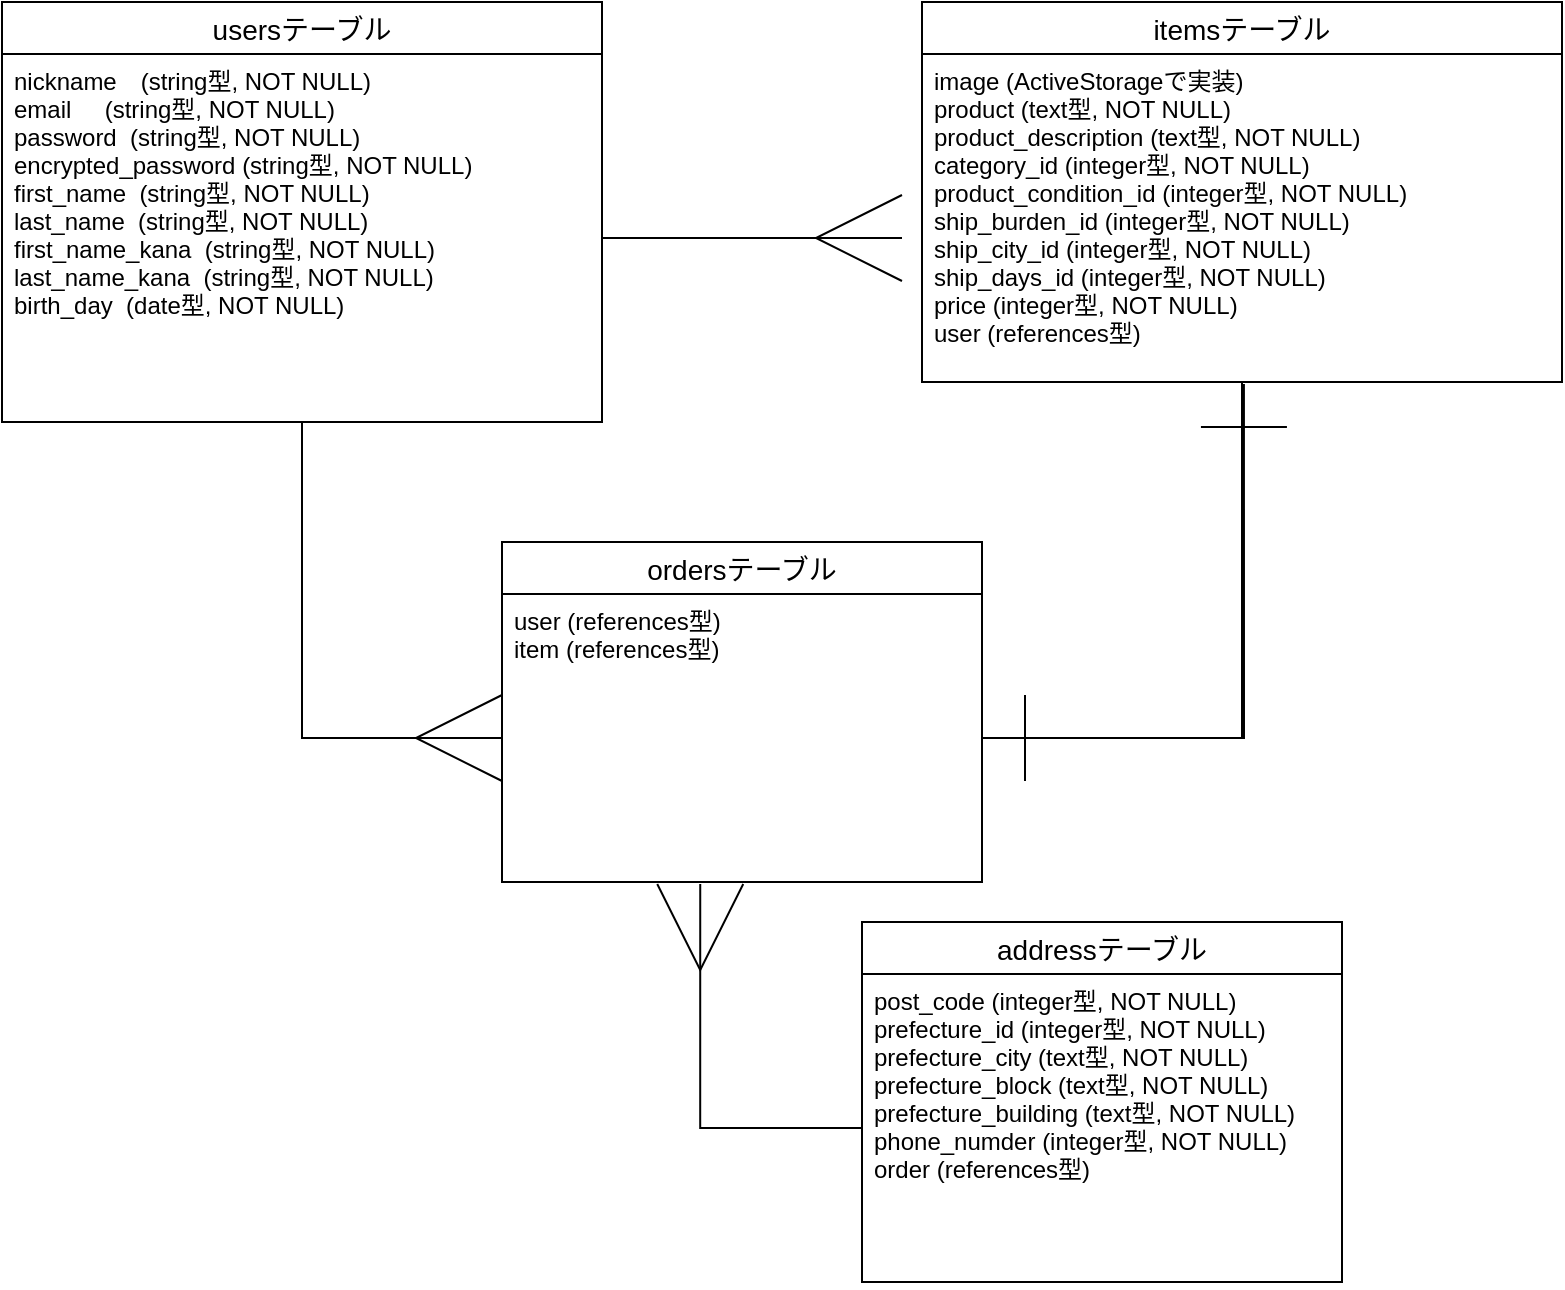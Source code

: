 <mxfile version="13.10.0" type="embed">
    <diagram id="5N-24QjUlyHWWqhQxpTc" name="ページ1">
        <mxGraphModel dx="2305" dy="2630" grid="1" gridSize="10" guides="1" tooltips="1" connect="1" arrows="1" fold="1" page="1" pageScale="1" pageWidth="850" pageHeight="1100" math="0" shadow="0">
            <root>
                <mxCell id="0"/>
                <mxCell id="1" parent="0"/>
                <mxCell id="32" style="edgeStyle=orthogonalEdgeStyle;rounded=0;jumpStyle=none;orthogonalLoop=1;jettySize=auto;html=1;entryX=0;entryY=0.5;entryDx=0;entryDy=0;endArrow=ERmany;endFill=0;endSize=41;targetPerimeterSpacing=13;strokeWidth=1;fontColor=none;" edge="1" parent="1" source="2" target="9">
                    <mxGeometry relative="1" as="geometry"/>
                </mxCell>
                <mxCell id="2" value="usersテーブル" style="swimlane;fontStyle=0;childLayout=stackLayout;horizontal=1;startSize=26;horizontalStack=0;resizeParent=1;resizeParentMax=0;resizeLast=0;collapsible=1;marginBottom=0;align=center;fontSize=14;" parent="1" vertex="1">
                    <mxGeometry x="20" y="80" width="300" height="210" as="geometry"/>
                </mxCell>
                <mxCell id="3" value="nickname　(string型, NOT NULL)&#10;email     (string型, NOT NULL)&#10;password  (string型, NOT NULL)&#10;encrypted_password (string型, NOT NULL)&#10;first_name  (string型, NOT NULL)&#10;last_name  (string型, NOT NULL)&#10;first_name_kana  (string型, NOT NULL)&#10;last_name_kana  (string型, NOT NULL)&#10;birth_day  (date型, NOT NULL)&#10;" style="text;strokeColor=none;fillColor=none;spacingLeft=4;spacingRight=4;overflow=hidden;rotatable=0;points=[[0,0.5],[1,0.5]];portConstraint=eastwest;fontSize=12;" parent="2" vertex="1">
                    <mxGeometry y="26" width="300" height="184" as="geometry"/>
                </mxCell>
                <mxCell id="33" style="edgeStyle=orthogonalEdgeStyle;rounded=0;jumpStyle=none;orthogonalLoop=1;jettySize=auto;html=1;entryX=1;entryY=0.5;entryDx=0;entryDy=0;endArrow=ERone;endFill=0;endSize=41;targetPerimeterSpacing=13;strokeWidth=1;fontColor=none;" edge="1" parent="1" source="6" target="9">
                    <mxGeometry relative="1" as="geometry"/>
                </mxCell>
                <mxCell id="6" value="itemsテーブル" style="swimlane;fontStyle=0;childLayout=stackLayout;horizontal=1;startSize=26;horizontalStack=0;resizeParent=1;resizeParentMax=0;resizeLast=0;collapsible=1;marginBottom=0;align=center;fontSize=14;" parent="1" vertex="1">
                    <mxGeometry x="480" y="80" width="320" height="190" as="geometry"/>
                </mxCell>
                <mxCell id="7" value="image (ActiveStorageで実装)&#10;product (text型, NOT NULL)&#10;product_description (text型, NOT NULL)&#10;category_id (integer型, NOT NULL)&#10;product_condition_id (integer型, NOT NULL)&#10;ship_burden_id (integer型, NOT NULL)&#10;ship_city_id (integer型, NOT NULL)&#10;ship_days_id (integer型, NOT NULL)&#10;price (integer型, NOT NULL)&#10;user (references型)" style="text;strokeColor=none;fillColor=none;spacingLeft=4;spacingRight=4;overflow=hidden;rotatable=0;points=[[0,0.5],[1,0.5]];portConstraint=eastwest;fontSize=12;" parent="6" vertex="1">
                    <mxGeometry y="26" width="320" height="164" as="geometry"/>
                </mxCell>
                <mxCell id="8" value="ordersテーブル" style="swimlane;fontStyle=0;childLayout=stackLayout;horizontal=1;startSize=26;horizontalStack=0;resizeParent=1;resizeParentMax=0;resizeLast=0;collapsible=1;marginBottom=0;align=center;fontSize=14;" parent="1" vertex="1">
                    <mxGeometry x="270" y="350" width="240" height="170" as="geometry"/>
                </mxCell>
                <mxCell id="9" value="user (references型)&#10;item (references型)" style="text;strokeColor=none;fillColor=none;spacingLeft=4;spacingRight=4;overflow=hidden;rotatable=0;points=[[0,0.5],[1,0.5]];portConstraint=eastwest;fontSize=12;" parent="8" vertex="1">
                    <mxGeometry y="26" width="240" height="144" as="geometry"/>
                </mxCell>
                <mxCell id="10" value="addressテーブル" style="swimlane;fontStyle=0;childLayout=stackLayout;horizontal=1;startSize=26;horizontalStack=0;resizeParent=1;resizeParentMax=0;resizeLast=0;collapsible=1;marginBottom=0;align=center;fontSize=14;" parent="1" vertex="1">
                    <mxGeometry x="450" y="540" width="240" height="180" as="geometry"/>
                </mxCell>
                <mxCell id="16" value="post_code (integer型, NOT NULL)&#10;prefecture_id (integer型, NOT NULL)&#10;prefecture_city (text型, NOT NULL)&#10;prefecture_block (text型, NOT NULL)&#10;prefecture_building (text型, NOT NULL)&#10;phone_numder (integer型, NOT NULL)&#10;order (references型)" style="text;strokeColor=none;fillColor=none;spacingLeft=4;spacingRight=4;overflow=hidden;rotatable=0;points=[[0,0.5],[1,0.5]];portConstraint=eastwest;fontSize=12;" parent="10" vertex="1">
                    <mxGeometry y="26" width="240" height="154" as="geometry"/>
                </mxCell>
                <mxCell id="31" style="edgeStyle=orthogonalEdgeStyle;rounded=0;jumpStyle=none;orthogonalLoop=1;jettySize=auto;html=1;endArrow=ERmany;endFill=0;endSize=41;targetPerimeterSpacing=13;strokeWidth=1;fontColor=none;" edge="1" parent="1" source="3">
                    <mxGeometry relative="1" as="geometry">
                        <mxPoint x="470" y="198" as="targetPoint"/>
                    </mxGeometry>
                </mxCell>
                <mxCell id="34" style="edgeStyle=orthogonalEdgeStyle;rounded=0;jumpStyle=none;orthogonalLoop=1;jettySize=auto;html=1;entryX=0.503;entryY=1.006;entryDx=0;entryDy=0;entryPerimeter=0;endArrow=ERone;endFill=0;endSize=41;targetPerimeterSpacing=13;strokeWidth=1;fontColor=none;" edge="1" parent="1" source="9" target="7">
                    <mxGeometry relative="1" as="geometry"/>
                </mxCell>
                <mxCell id="35" style="edgeStyle=orthogonalEdgeStyle;rounded=0;jumpStyle=none;orthogonalLoop=1;jettySize=auto;html=1;entryX=0.413;entryY=1.007;entryDx=0;entryDy=0;entryPerimeter=0;endArrow=ERmany;endFill=0;endSize=41;targetPerimeterSpacing=13;strokeWidth=1;fontColor=none;" edge="1" parent="1" source="16" target="9">
                    <mxGeometry relative="1" as="geometry"/>
                </mxCell>
            </root>
        </mxGraphModel>
    </diagram>
</mxfile>